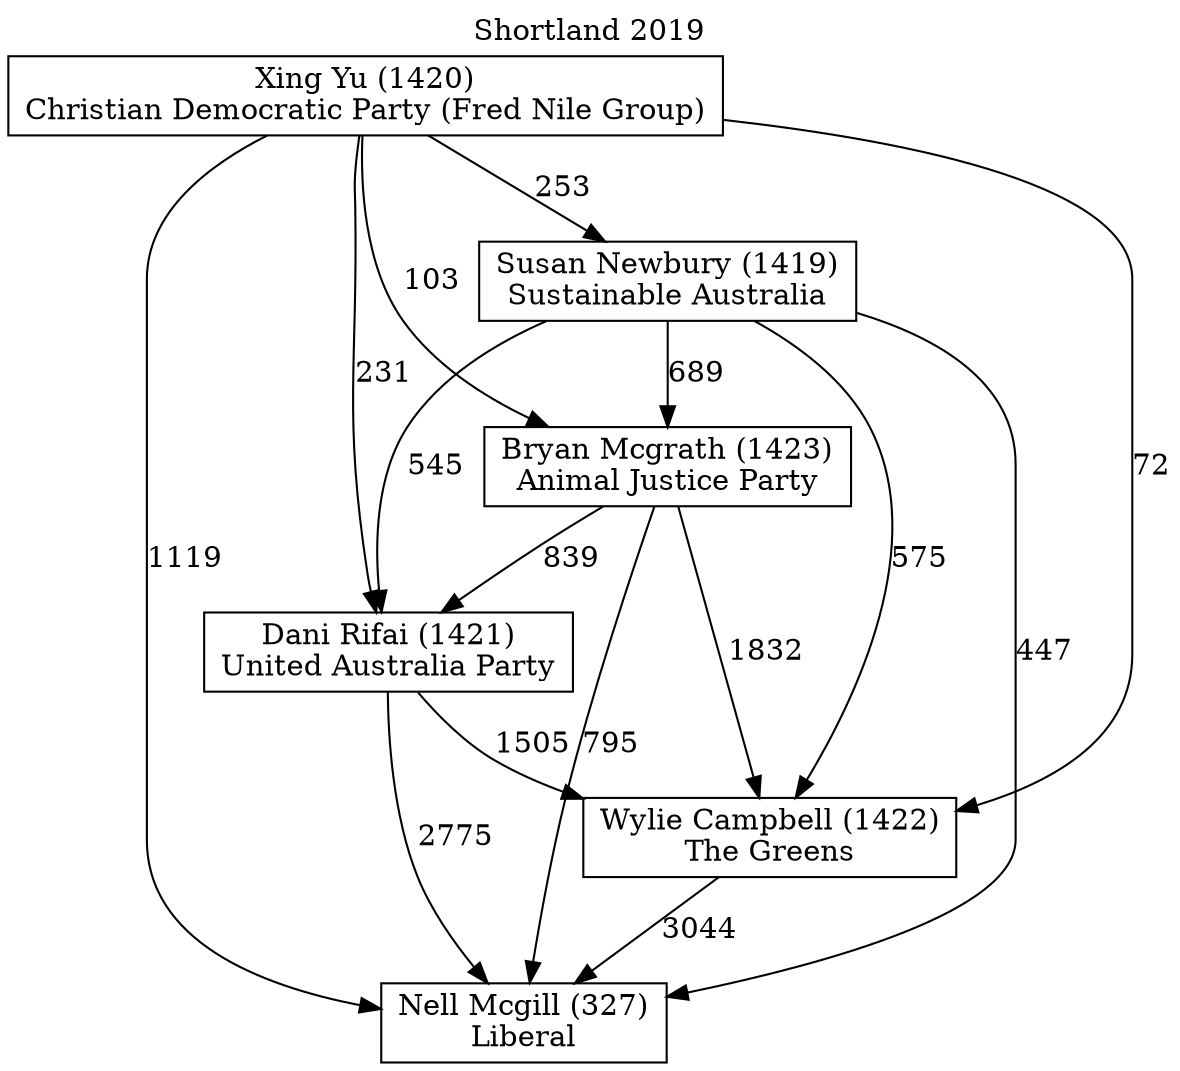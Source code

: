 // House preference flow
digraph "Nell Mcgill (327)_Shortland_2019" {
	graph [label="Shortland 2019" labelloc=t mclimit=10]
	node [shape=box]
	"Nell Mcgill (327)" [label="Nell Mcgill (327)
Liberal"]
	"Wylie Campbell (1422)" [label="Wylie Campbell (1422)
The Greens"]
	"Dani Rifai (1421)" [label="Dani Rifai (1421)
United Australia Party"]
	"Bryan Mcgrath (1423)" [label="Bryan Mcgrath (1423)
Animal Justice Party"]
	"Susan Newbury (1419)" [label="Susan Newbury (1419)
Sustainable Australia"]
	"Xing Yu (1420)" [label="Xing Yu (1420)
Christian Democratic Party (Fred Nile Group)"]
	"Wylie Campbell (1422)" -> "Nell Mcgill (327)" [label=3044]
	"Dani Rifai (1421)" -> "Wylie Campbell (1422)" [label=1505]
	"Bryan Mcgrath (1423)" -> "Dani Rifai (1421)" [label=839]
	"Susan Newbury (1419)" -> "Bryan Mcgrath (1423)" [label=689]
	"Xing Yu (1420)" -> "Susan Newbury (1419)" [label=253]
	"Dani Rifai (1421)" -> "Nell Mcgill (327)" [label=2775]
	"Bryan Mcgrath (1423)" -> "Nell Mcgill (327)" [label=795]
	"Susan Newbury (1419)" -> "Nell Mcgill (327)" [label=447]
	"Xing Yu (1420)" -> "Nell Mcgill (327)" [label=1119]
	"Xing Yu (1420)" -> "Bryan Mcgrath (1423)" [label=103]
	"Susan Newbury (1419)" -> "Dani Rifai (1421)" [label=545]
	"Xing Yu (1420)" -> "Dani Rifai (1421)" [label=231]
	"Bryan Mcgrath (1423)" -> "Wylie Campbell (1422)" [label=1832]
	"Susan Newbury (1419)" -> "Wylie Campbell (1422)" [label=575]
	"Xing Yu (1420)" -> "Wylie Campbell (1422)" [label=72]
}
